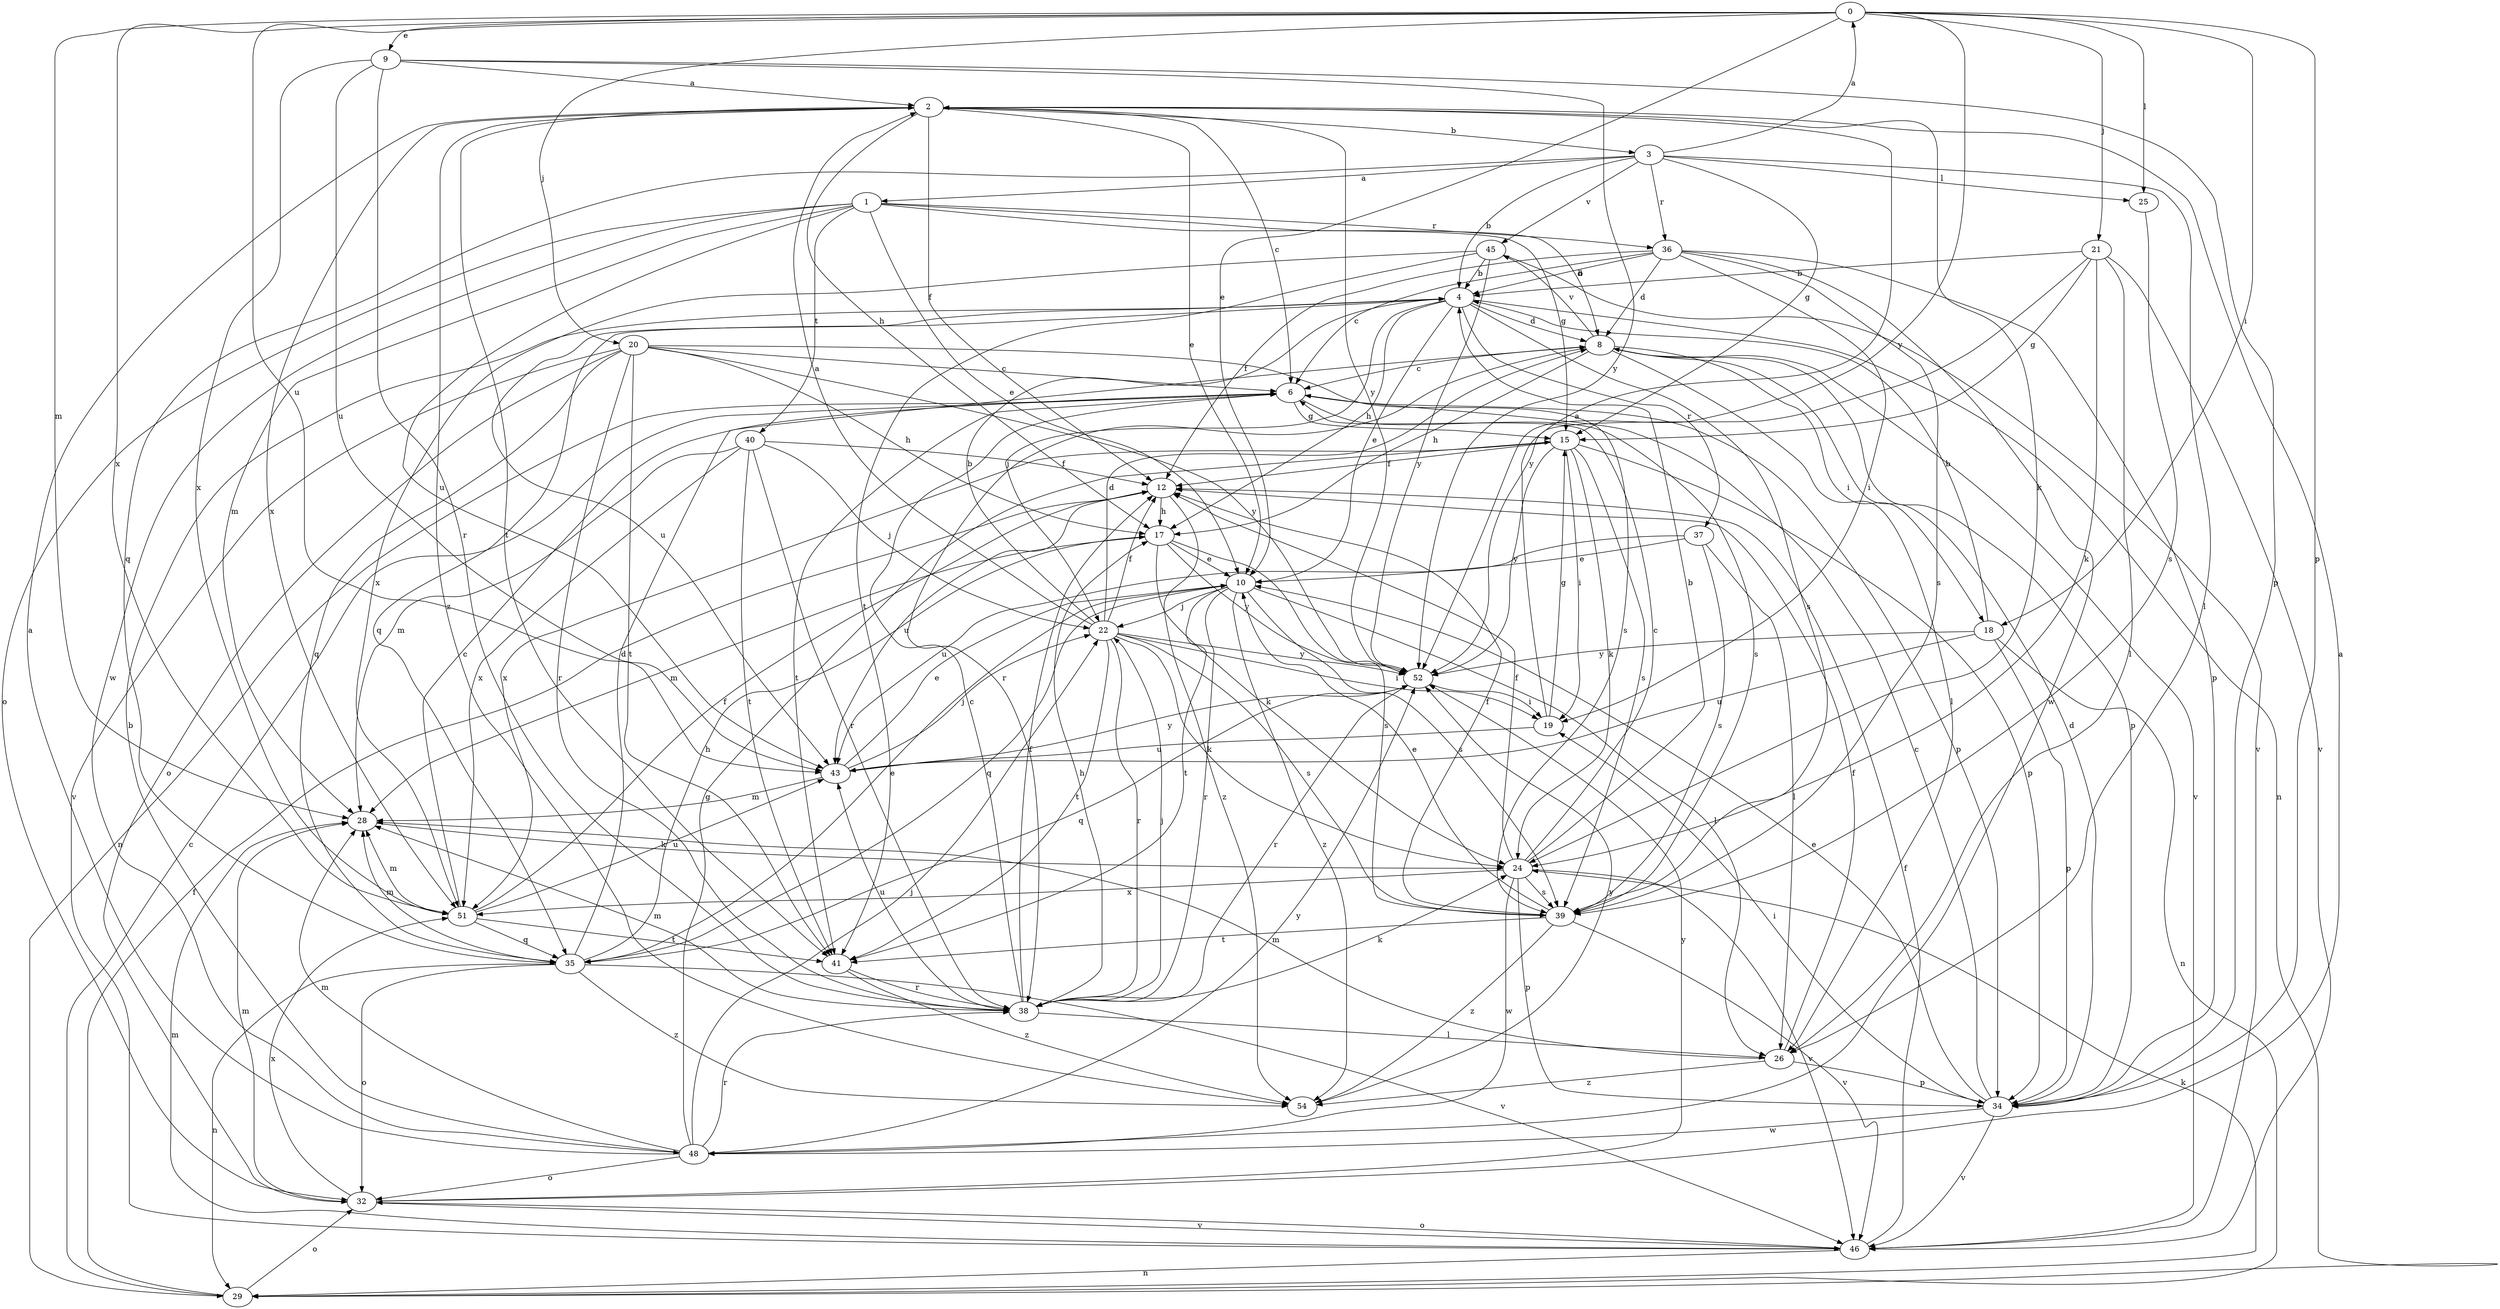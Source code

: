 strict digraph  {
0;
1;
2;
3;
4;
6;
8;
9;
10;
12;
15;
17;
18;
19;
20;
21;
22;
24;
25;
26;
28;
29;
32;
34;
35;
36;
37;
38;
39;
40;
41;
43;
45;
46;
48;
51;
52;
54;
0 -> 9  [label=e];
0 -> 10  [label=e];
0 -> 18  [label=i];
0 -> 20  [label=j];
0 -> 21  [label=j];
0 -> 25  [label=l];
0 -> 28  [label=m];
0 -> 34  [label=p];
0 -> 43  [label=u];
0 -> 51  [label=x];
0 -> 52  [label=y];
1 -> 8  [label=d];
1 -> 10  [label=e];
1 -> 15  [label=g];
1 -> 28  [label=m];
1 -> 32  [label=o];
1 -> 36  [label=r];
1 -> 40  [label=t];
1 -> 43  [label=u];
1 -> 48  [label=w];
2 -> 3  [label=b];
2 -> 6  [label=c];
2 -> 10  [label=e];
2 -> 12  [label=f];
2 -> 17  [label=h];
2 -> 24  [label=k];
2 -> 41  [label=t];
2 -> 51  [label=x];
2 -> 52  [label=y];
2 -> 54  [label=z];
3 -> 0  [label=a];
3 -> 1  [label=a];
3 -> 4  [label=b];
3 -> 15  [label=g];
3 -> 25  [label=l];
3 -> 26  [label=l];
3 -> 35  [label=q];
3 -> 36  [label=r];
3 -> 45  [label=v];
4 -> 8  [label=d];
4 -> 10  [label=e];
4 -> 17  [label=h];
4 -> 22  [label=j];
4 -> 29  [label=n];
4 -> 35  [label=q];
4 -> 37  [label=r];
4 -> 39  [label=s];
4 -> 43  [label=u];
6 -> 15  [label=g];
6 -> 29  [label=n];
6 -> 34  [label=p];
6 -> 39  [label=s];
6 -> 41  [label=t];
8 -> 6  [label=c];
8 -> 17  [label=h];
8 -> 18  [label=i];
8 -> 26  [label=l];
8 -> 34  [label=p];
8 -> 38  [label=r];
8 -> 45  [label=v];
8 -> 46  [label=v];
9 -> 2  [label=a];
9 -> 34  [label=p];
9 -> 38  [label=r];
9 -> 43  [label=u];
9 -> 51  [label=x];
9 -> 52  [label=y];
10 -> 22  [label=j];
10 -> 26  [label=l];
10 -> 35  [label=q];
10 -> 38  [label=r];
10 -> 39  [label=s];
10 -> 41  [label=t];
10 -> 54  [label=z];
12 -> 17  [label=h];
12 -> 43  [label=u];
12 -> 54  [label=z];
15 -> 12  [label=f];
15 -> 19  [label=i];
15 -> 24  [label=k];
15 -> 34  [label=p];
15 -> 39  [label=s];
15 -> 51  [label=x];
15 -> 52  [label=y];
17 -> 10  [label=e];
17 -> 24  [label=k];
17 -> 28  [label=m];
17 -> 39  [label=s];
17 -> 52  [label=y];
18 -> 4  [label=b];
18 -> 29  [label=n];
18 -> 34  [label=p];
18 -> 43  [label=u];
18 -> 52  [label=y];
19 -> 2  [label=a];
19 -> 15  [label=g];
19 -> 43  [label=u];
20 -> 6  [label=c];
20 -> 17  [label=h];
20 -> 32  [label=o];
20 -> 35  [label=q];
20 -> 38  [label=r];
20 -> 39  [label=s];
20 -> 41  [label=t];
20 -> 46  [label=v];
20 -> 52  [label=y];
21 -> 4  [label=b];
21 -> 15  [label=g];
21 -> 24  [label=k];
21 -> 26  [label=l];
21 -> 46  [label=v];
21 -> 52  [label=y];
22 -> 2  [label=a];
22 -> 4  [label=b];
22 -> 8  [label=d];
22 -> 12  [label=f];
22 -> 19  [label=i];
22 -> 24  [label=k];
22 -> 38  [label=r];
22 -> 39  [label=s];
22 -> 41  [label=t];
22 -> 52  [label=y];
24 -> 4  [label=b];
24 -> 6  [label=c];
24 -> 12  [label=f];
24 -> 34  [label=p];
24 -> 39  [label=s];
24 -> 46  [label=v];
24 -> 48  [label=w];
24 -> 51  [label=x];
25 -> 39  [label=s];
26 -> 12  [label=f];
26 -> 28  [label=m];
26 -> 34  [label=p];
26 -> 54  [label=z];
28 -> 24  [label=k];
29 -> 6  [label=c];
29 -> 12  [label=f];
29 -> 24  [label=k];
29 -> 32  [label=o];
32 -> 2  [label=a];
32 -> 28  [label=m];
32 -> 46  [label=v];
32 -> 51  [label=x];
32 -> 52  [label=y];
34 -> 6  [label=c];
34 -> 8  [label=d];
34 -> 10  [label=e];
34 -> 19  [label=i];
34 -> 46  [label=v];
34 -> 48  [label=w];
35 -> 8  [label=d];
35 -> 10  [label=e];
35 -> 17  [label=h];
35 -> 28  [label=m];
35 -> 29  [label=n];
35 -> 32  [label=o];
35 -> 46  [label=v];
35 -> 54  [label=z];
36 -> 4  [label=b];
36 -> 6  [label=c];
36 -> 8  [label=d];
36 -> 12  [label=f];
36 -> 19  [label=i];
36 -> 34  [label=p];
36 -> 39  [label=s];
36 -> 48  [label=w];
37 -> 10  [label=e];
37 -> 26  [label=l];
37 -> 39  [label=s];
37 -> 43  [label=u];
38 -> 6  [label=c];
38 -> 12  [label=f];
38 -> 17  [label=h];
38 -> 22  [label=j];
38 -> 24  [label=k];
38 -> 26  [label=l];
38 -> 28  [label=m];
38 -> 43  [label=u];
39 -> 10  [label=e];
39 -> 12  [label=f];
39 -> 41  [label=t];
39 -> 46  [label=v];
39 -> 54  [label=z];
40 -> 12  [label=f];
40 -> 22  [label=j];
40 -> 28  [label=m];
40 -> 38  [label=r];
40 -> 41  [label=t];
40 -> 51  [label=x];
41 -> 38  [label=r];
41 -> 54  [label=z];
43 -> 10  [label=e];
43 -> 22  [label=j];
43 -> 28  [label=m];
43 -> 52  [label=y];
45 -> 4  [label=b];
45 -> 41  [label=t];
45 -> 46  [label=v];
45 -> 51  [label=x];
45 -> 52  [label=y];
46 -> 12  [label=f];
46 -> 28  [label=m];
46 -> 29  [label=n];
46 -> 32  [label=o];
48 -> 2  [label=a];
48 -> 4  [label=b];
48 -> 15  [label=g];
48 -> 22  [label=j];
48 -> 28  [label=m];
48 -> 32  [label=o];
48 -> 38  [label=r];
48 -> 52  [label=y];
51 -> 6  [label=c];
51 -> 12  [label=f];
51 -> 28  [label=m];
51 -> 35  [label=q];
51 -> 41  [label=t];
51 -> 43  [label=u];
52 -> 19  [label=i];
52 -> 35  [label=q];
52 -> 38  [label=r];
54 -> 52  [label=y];
}
